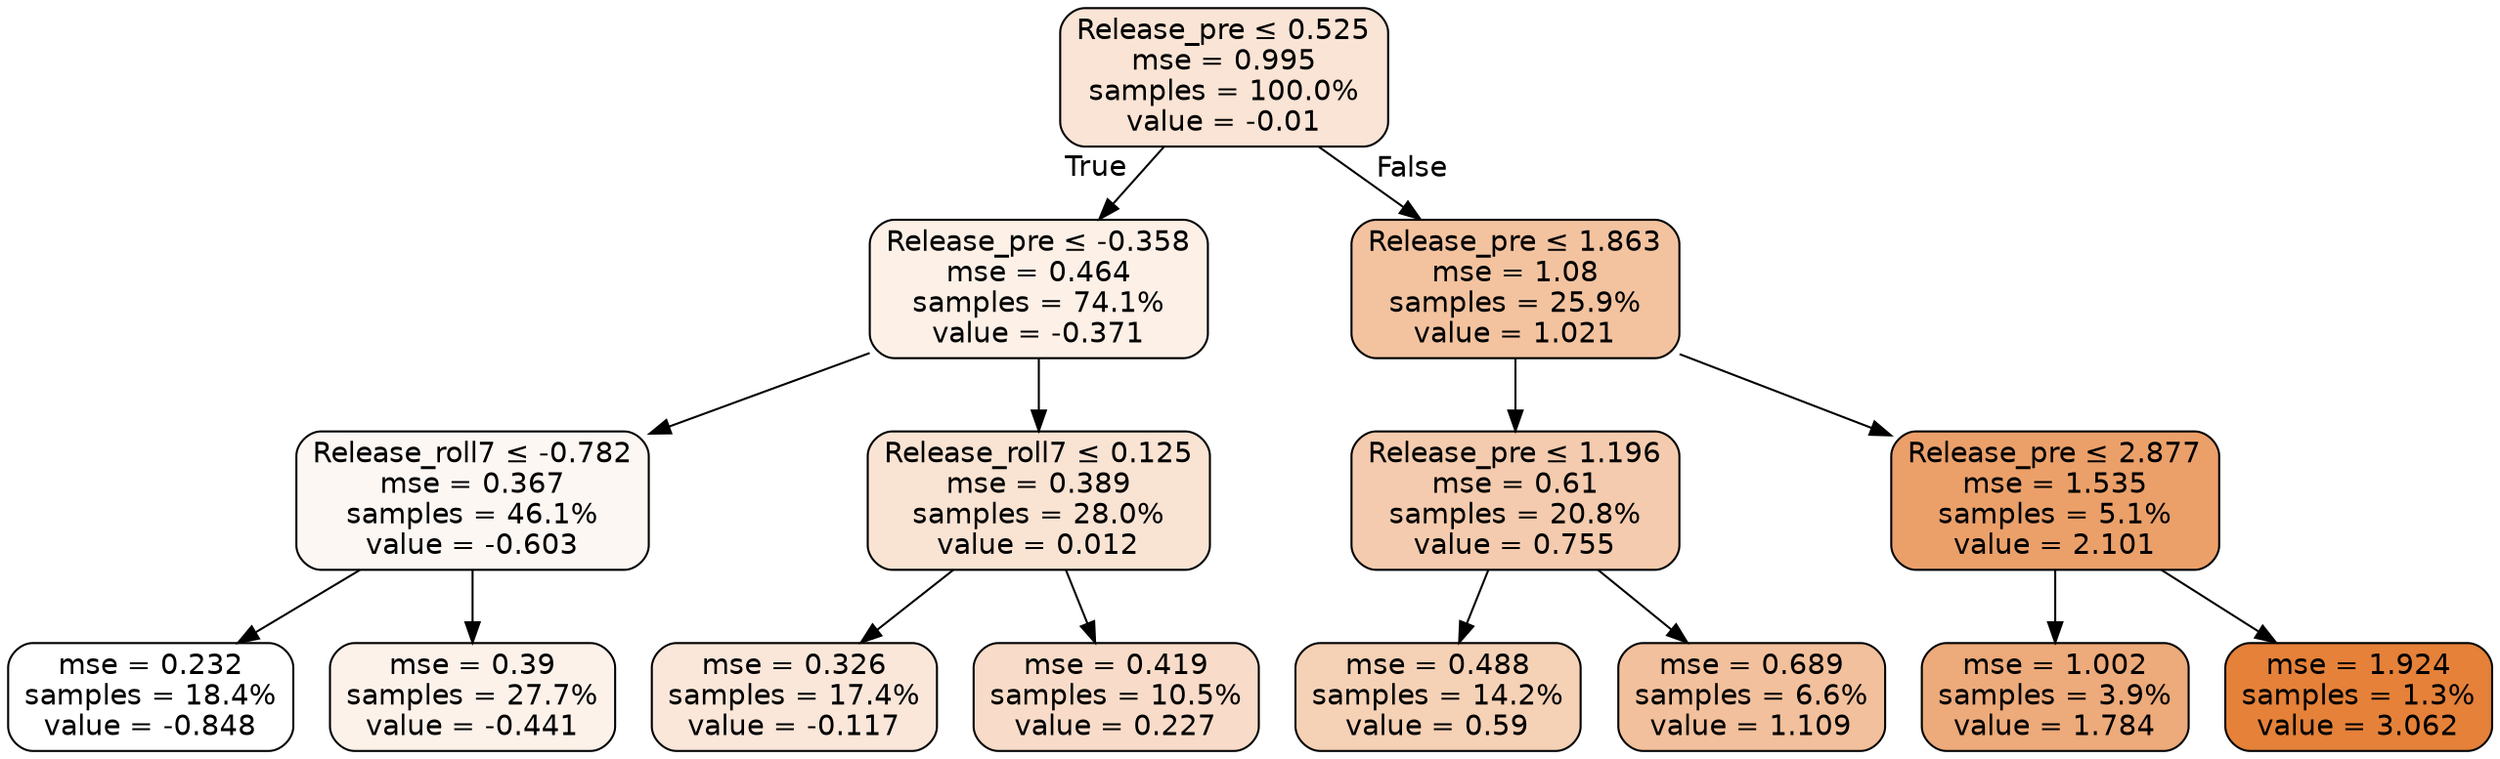 digraph Tree {
node [shape=box, style="filled, rounded", color="black", fontname=helvetica] ;
edge [fontname=helvetica] ;
0 [label=<Release_pre &le; 0.525<br/>mse = 0.995<br/>samples = 100.0%<br/>value = -0.01>, fillcolor="#f9e4d5"] ;
1 [label=<Release_pre &le; -0.358<br/>mse = 0.464<br/>samples = 74.1%<br/>value = -0.371>, fillcolor="#fcf0e7"] ;
0 -> 1 [labeldistance=2.5, labelangle=45, headlabel="True"] ;
2 [label=<Release_roll7 &le; -0.782<br/>mse = 0.367<br/>samples = 46.1%<br/>value = -0.603>, fillcolor="#fdf7f3"] ;
1 -> 2 ;
3 [label=<mse = 0.232<br/>samples = 18.4%<br/>value = -0.848>, fillcolor="#ffffff"] ;
2 -> 3 ;
4 [label=<mse = 0.39<br/>samples = 27.7%<br/>value = -0.441>, fillcolor="#fcf2ea"] ;
2 -> 4 ;
5 [label=<Release_roll7 &le; 0.125<br/>mse = 0.389<br/>samples = 28.0%<br/>value = 0.012>, fillcolor="#f9e3d3"] ;
1 -> 5 ;
6 [label=<mse = 0.326<br/>samples = 17.4%<br/>value = -0.117>, fillcolor="#fae7da"] ;
5 -> 6 ;
7 [label=<mse = 0.419<br/>samples = 10.5%<br/>value = 0.227>, fillcolor="#f8dcc9"] ;
5 -> 7 ;
8 [label=<Release_pre &le; 1.863<br/>mse = 1.08<br/>samples = 25.9%<br/>value = 1.021>, fillcolor="#f3c3a0"] ;
0 -> 8 [labeldistance=2.5, labelangle=-45, headlabel="False"] ;
9 [label=<Release_pre &le; 1.196<br/>mse = 0.61<br/>samples = 20.8%<br/>value = 0.755>, fillcolor="#f4cbae"] ;
8 -> 9 ;
10 [label=<mse = 0.488<br/>samples = 14.2%<br/>value = 0.59>, fillcolor="#f5d1b6"] ;
9 -> 10 ;
11 [label=<mse = 0.689<br/>samples = 6.6%<br/>value = 1.109>, fillcolor="#f2c09c"] ;
9 -> 11 ;
12 [label=<Release_pre &le; 2.877<br/>mse = 1.535<br/>samples = 5.1%<br/>value = 2.101>, fillcolor="#eba06a"] ;
8 -> 12 ;
13 [label=<mse = 1.002<br/>samples = 3.9%<br/>value = 1.784>, fillcolor="#edaa7a"] ;
12 -> 13 ;
14 [label=<mse = 1.924<br/>samples = 1.3%<br/>value = 3.062>, fillcolor="#e58139"] ;
12 -> 14 ;
}